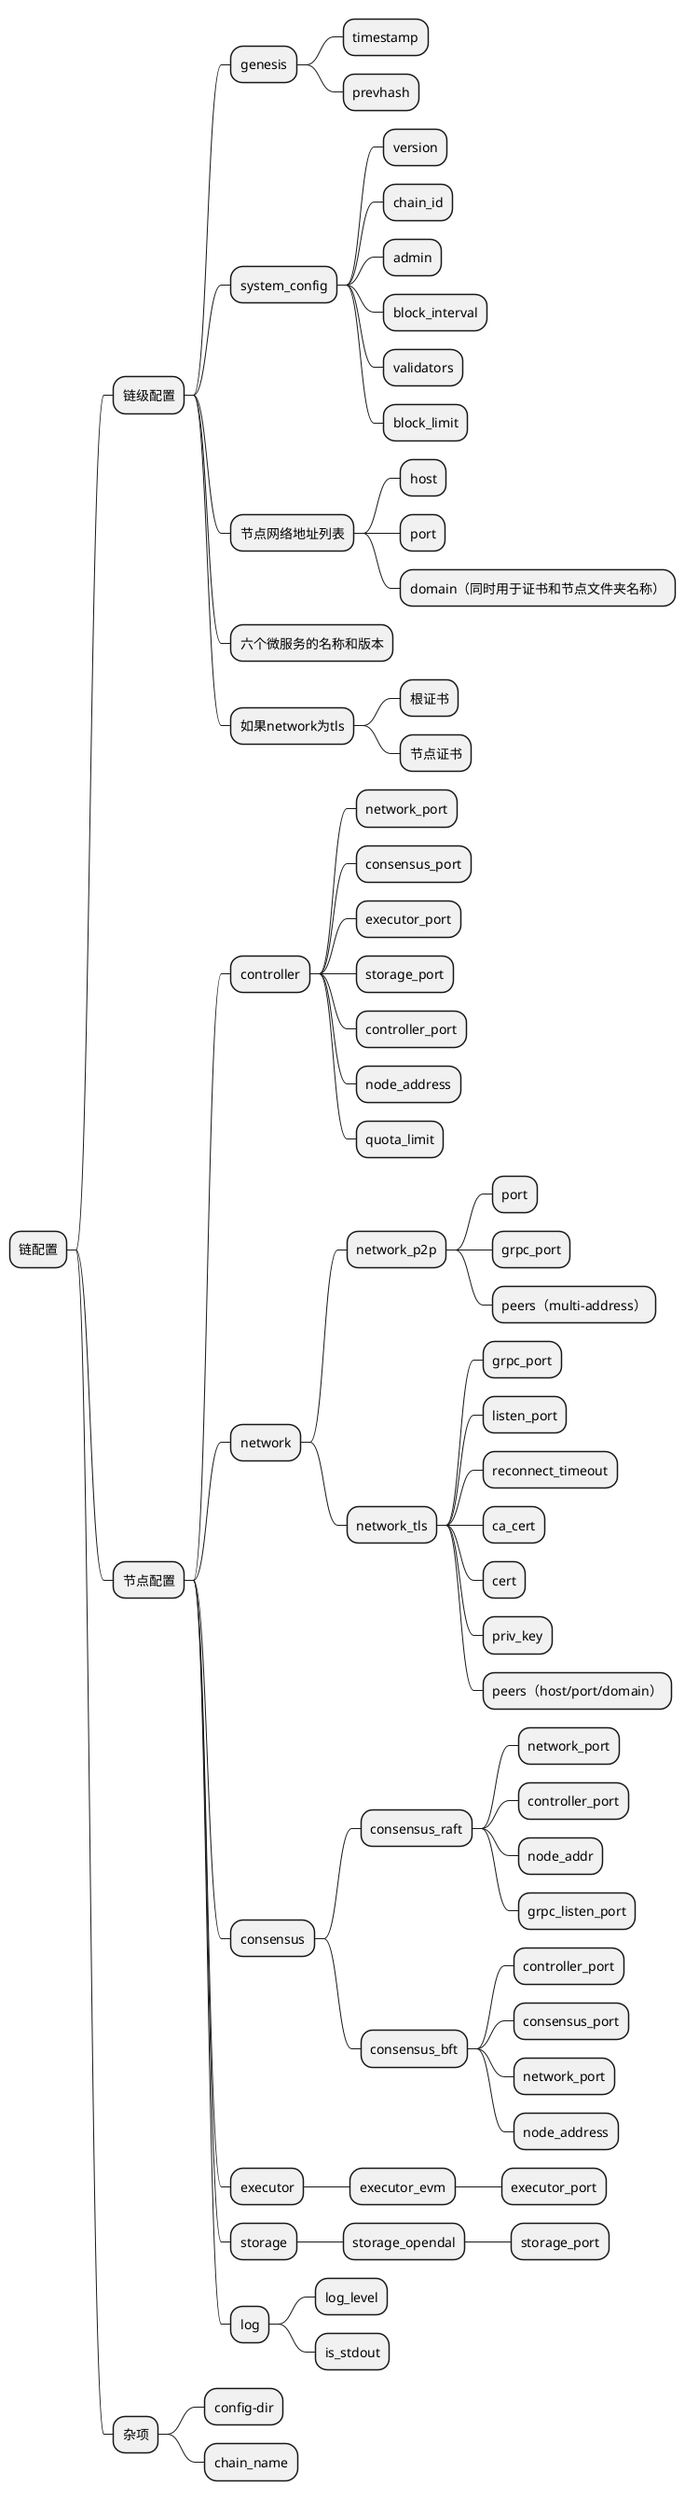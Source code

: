 @startmindmap
+ 链配置
++ 链级配置
+++ genesis
++++ timestamp
++++ prevhash
+++ system_config
++++ version
++++ chain_id
++++ admin
++++ block_interval
++++ validators
++++ block_limit
+++ 节点网络地址列表
++++ host
++++ port
++++ domain（同时用于证书和节点文件夹名称）
+++ 六个微服务的名称和版本
+++ 如果network为tls
++++ 根证书
++++ 节点证书
++ 节点配置
+++ controller
++++ network_port
++++ consensus_port
++++ executor_port
++++ storage_port
++++ controller_port
++++ node_address
++++ quota_limit
+++ network
++++ network_p2p
+++++ port
+++++ grpc_port
+++++ peers（multi-address）
++++ network_tls
+++++ grpc_port
+++++ listen_port
+++++ reconnect_timeout
+++++ ca_cert
+++++ cert
+++++ priv_key
+++++ peers（host/port/domain）
+++ consensus
++++ consensus_raft
+++++ network_port
+++++ controller_port
+++++ node_addr
+++++ grpc_listen_port
++++ consensus_bft
+++++ controller_port
+++++ consensus_port
+++++ network_port
+++++ node_address
+++ executor
++++ executor_evm
+++++ executor_port
+++ storage
++++ storage_opendal
+++++ storage_port
+++ log
++++ log_level
++++ is_stdout
++ 杂项
+++ config-dir
+++ chain_name
@endmindmap
